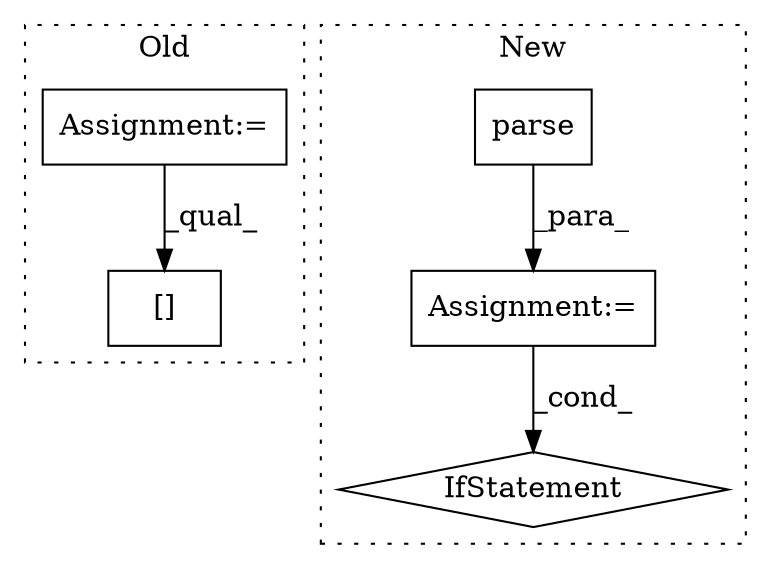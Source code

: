 digraph G {
subgraph cluster0 {
1 [label="[]" a="2" s="1642,1659" l="16,1" shape="box"];
5 [label="Assignment:=" a="7" s="1588" l="1" shape="box"];
label = "Old";
style="dotted";
}
subgraph cluster1 {
2 [label="parse" a="32" s="1819" l="7" shape="box"];
3 [label="Assignment:=" a="7" s="1818" l="1" shape="box"];
4 [label="IfStatement" a="25" s="1877" l="3" shape="diamond"];
label = "New";
style="dotted";
}
2 -> 3 [label="_para_"];
3 -> 4 [label="_cond_"];
5 -> 1 [label="_qual_"];
}